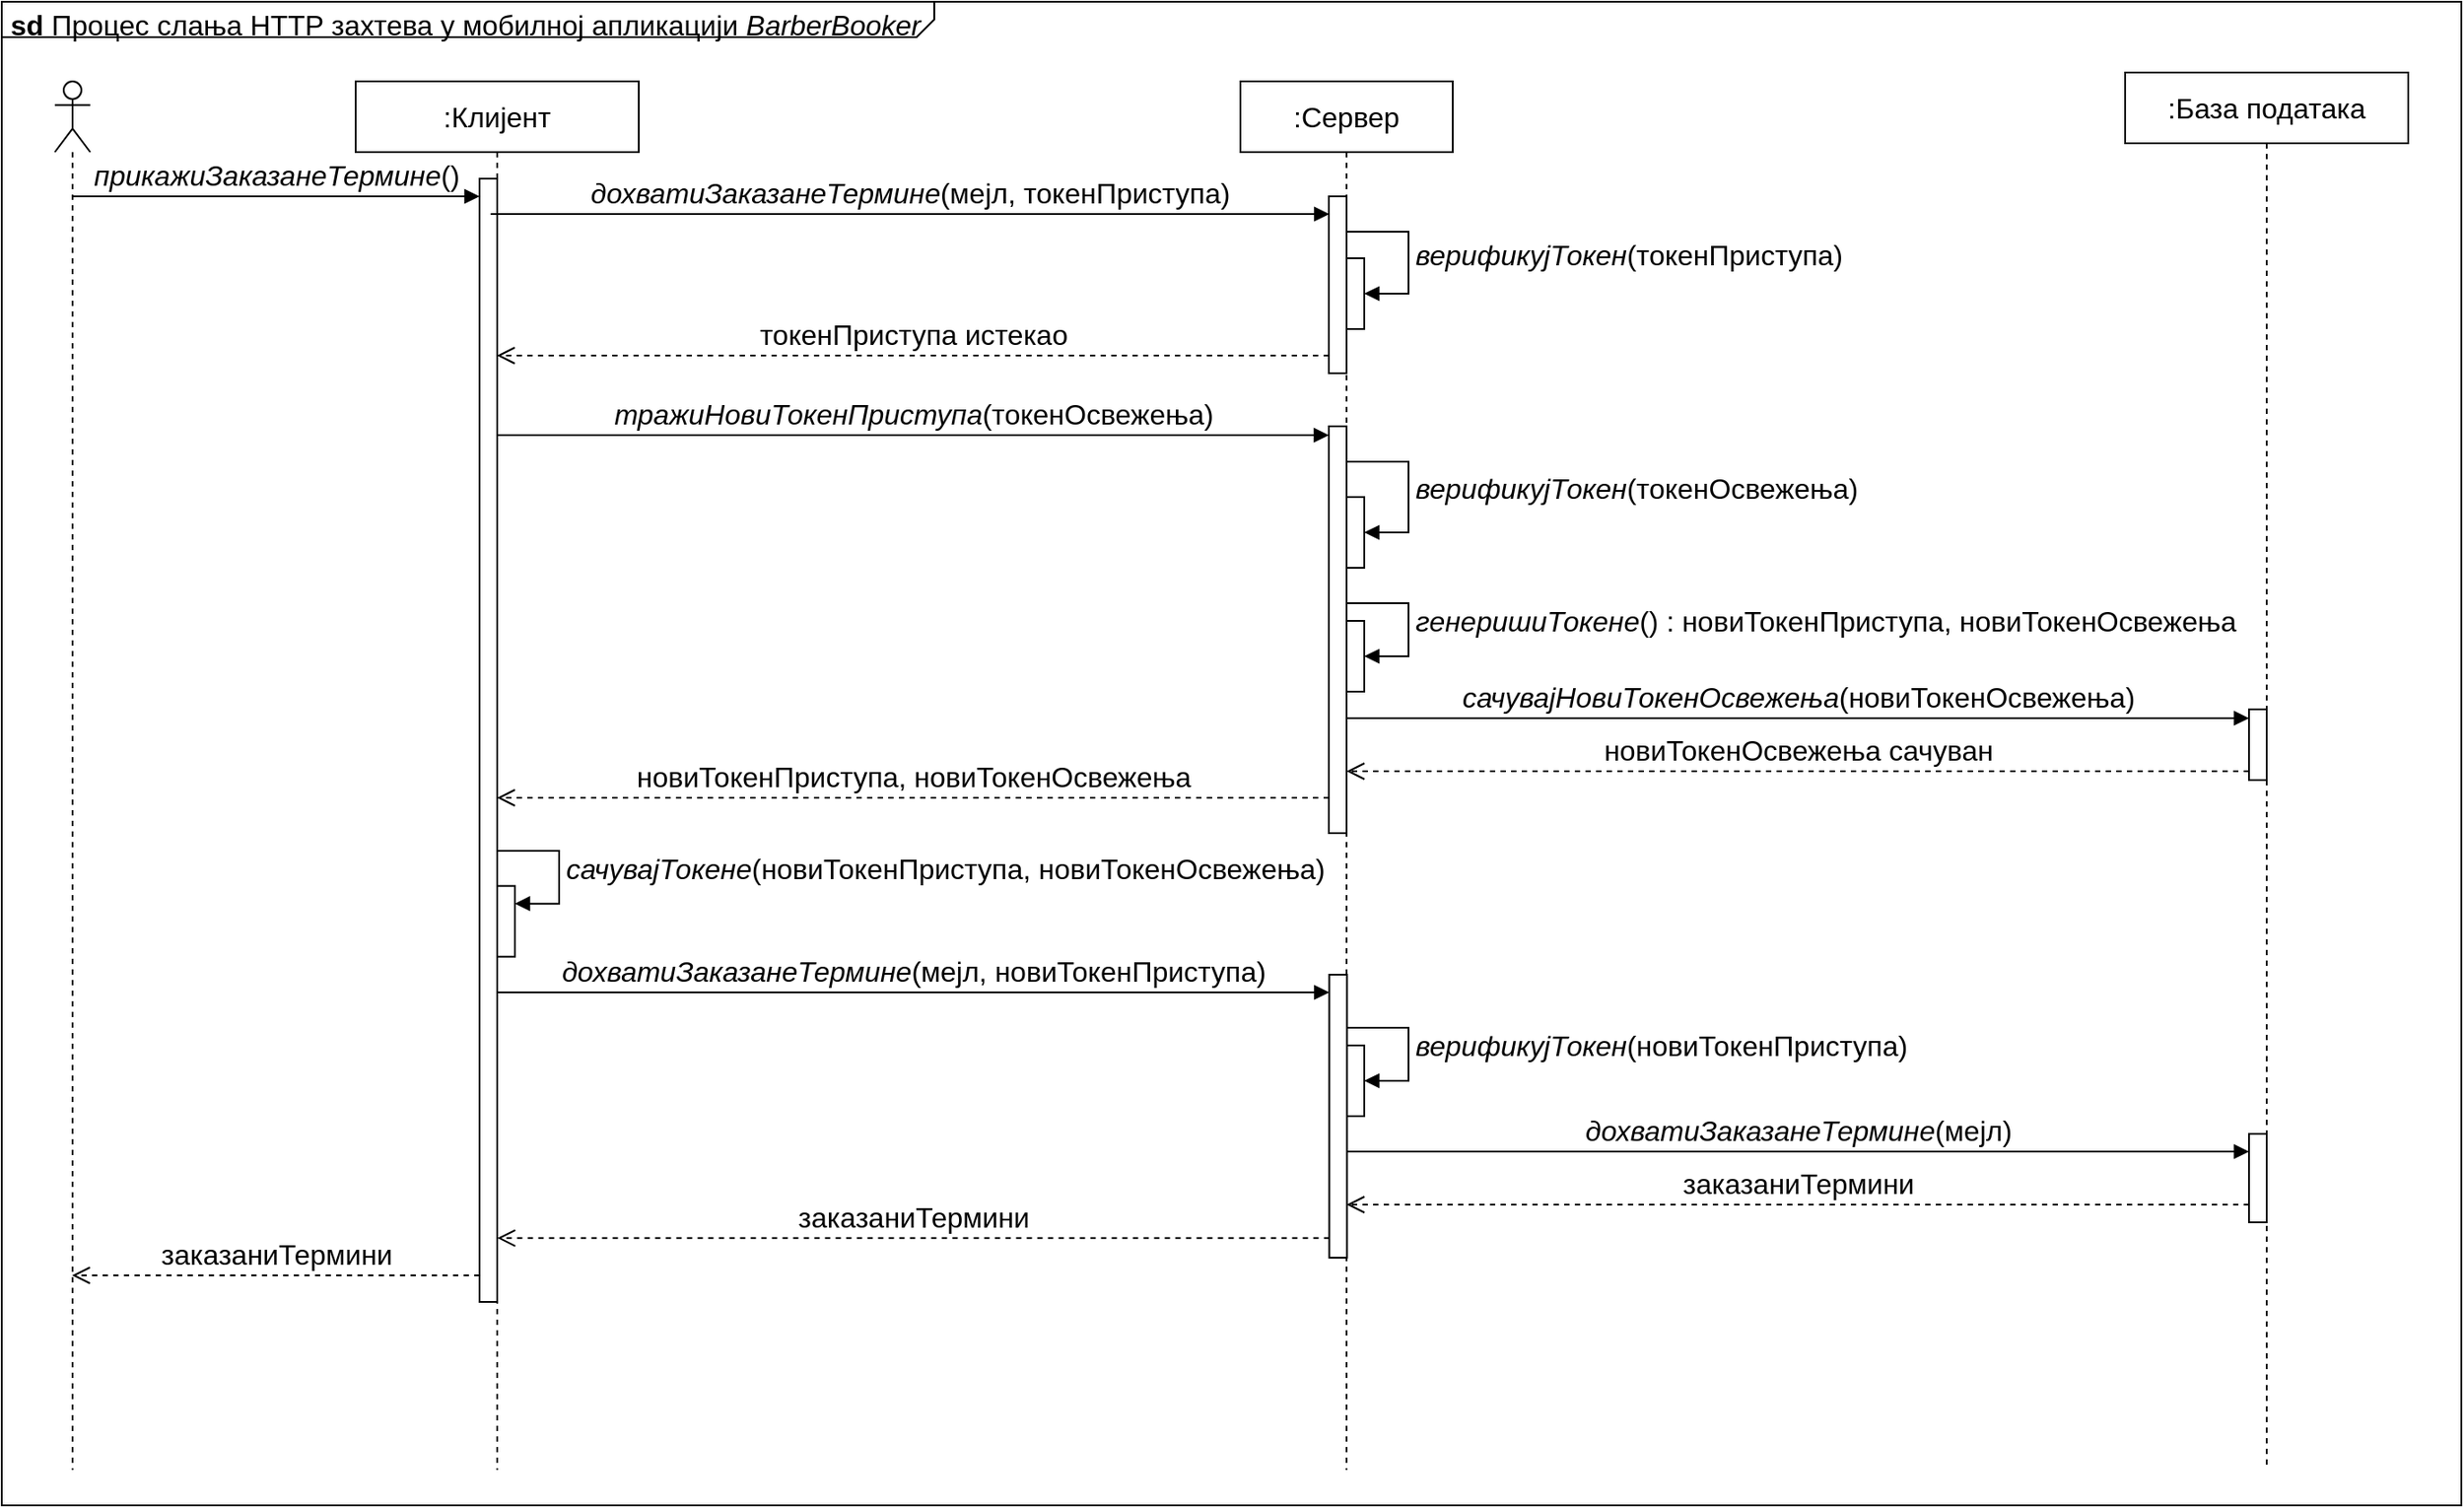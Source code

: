 <mxfile version="28.2.5">
  <diagram id="pq-GqyaZ4IH2je2W0F8g" name="Page-1">
    <mxGraphModel dx="1489" dy="894" grid="1" gridSize="10" guides="1" tooltips="1" connect="1" arrows="1" fold="1" page="1" pageScale="1" pageWidth="1100" pageHeight="850" math="0" shadow="0">
      <root>
        <mxCell id="0" />
        <mxCell id="1" parent="0" />
        <mxCell id="G1B0uhocLdzJD5yewi_9-1" value="&lt;p style=&quot;margin:0px;margin-top:4px;margin-left:5px;text-align:left;&quot;&gt;&lt;font&gt;&lt;b&gt;sd&lt;/b&gt;&amp;nbsp;Процес слања HTTP захтева у мобилној апликацији &lt;i&gt;BarberBooker&lt;/i&gt;&lt;/font&gt;&lt;/p&gt;" style="html=1;shape=mxgraph.sysml.package;overflow=fill;labelX=527.86;align=left;spacingLeft=5;verticalAlign=top;spacingTop=-3;fontSize=16;" parent="1" vertex="1">
          <mxGeometry x="350" y="240" width="1390" height="850" as="geometry" />
        </mxCell>
        <mxCell id="G1B0uhocLdzJD5yewi_9-2" value="" style="shape=umlLifeline;perimeter=lifelinePerimeter;whiteSpace=wrap;html=1;container=1;dropTarget=0;collapsible=0;recursiveResize=0;outlineConnect=0;portConstraint=eastwest;newEdgeStyle={&quot;curved&quot;:0,&quot;rounded&quot;:0};participant=umlActor;fontSize=16;" parent="1" vertex="1">
          <mxGeometry x="380" y="285" width="20" height="785" as="geometry" />
        </mxCell>
        <mxCell id="G1B0uhocLdzJD5yewi_9-3" value="&lt;font&gt;:Клијент&lt;/font&gt;" style="shape=umlLifeline;perimeter=lifelinePerimeter;whiteSpace=wrap;html=1;container=1;dropTarget=0;collapsible=0;recursiveResize=0;outlineConnect=0;portConstraint=eastwest;newEdgeStyle={&quot;curved&quot;:0,&quot;rounded&quot;:0};fontSize=16;" parent="1" vertex="1">
          <mxGeometry x="550" y="285" width="160" height="785" as="geometry" />
        </mxCell>
        <mxCell id="G1B0uhocLdzJD5yewi_9-4" value="" style="html=1;points=[[0,0,0,0,5],[0,1,0,0,-5],[1,0,0,0,5],[1,1,0,0,-5]];perimeter=orthogonalPerimeter;outlineConnect=0;targetShapes=umlLifeline;portConstraint=eastwest;newEdgeStyle={&quot;curved&quot;:0,&quot;rounded&quot;:0};fontSize=16;" parent="G1B0uhocLdzJD5yewi_9-3" vertex="1">
          <mxGeometry x="70" y="55" width="10" height="635" as="geometry" />
        </mxCell>
        <mxCell id="G1B0uhocLdzJD5yewi_9-43" value="" style="html=1;points=[[0,0,0,0,5],[0,1,0,0,-5],[1,0,0,0,5],[1,1,0,0,-5]];perimeter=orthogonalPerimeter;outlineConnect=0;targetShapes=umlLifeline;portConstraint=eastwest;newEdgeStyle={&quot;curved&quot;:0,&quot;rounded&quot;:0};fontSize=16;" parent="G1B0uhocLdzJD5yewi_9-3" vertex="1">
          <mxGeometry x="80" y="454.84" width="10" height="40" as="geometry" />
        </mxCell>
        <mxCell id="G1B0uhocLdzJD5yewi_9-44" value="&lt;span style=&quot;text-align: center;&quot;&gt;&lt;i&gt;сачувајТокене&lt;/i&gt;(&lt;/span&gt;&lt;span&gt;новиТокенПриступа, новиТокенОсвежења&lt;/span&gt;&lt;span style=&quot;text-align: center;&quot;&gt;)&lt;/span&gt;" style="html=1;align=left;spacingLeft=2;endArrow=block;rounded=0;edgeStyle=orthogonalEdgeStyle;curved=0;rounded=0;exitX=1;exitY=0.648;exitDx=0;exitDy=0;exitPerimeter=0;fontSize=16;" parent="G1B0uhocLdzJD5yewi_9-3" target="G1B0uhocLdzJD5yewi_9-43" edge="1">
          <mxGeometry relative="1" as="geometry">
            <mxPoint x="80" y="435.04" as="sourcePoint" />
            <Array as="points">
              <mxPoint x="115" y="434.84" />
              <mxPoint x="115" y="464.84" />
            </Array>
          </mxGeometry>
        </mxCell>
        <mxCell id="G1B0uhocLdzJD5yewi_9-7" value="&lt;font&gt;:Сервер&lt;/font&gt;" style="shape=umlLifeline;perimeter=lifelinePerimeter;whiteSpace=wrap;html=1;container=1;dropTarget=0;collapsible=0;recursiveResize=0;outlineConnect=0;portConstraint=eastwest;newEdgeStyle={&quot;curved&quot;:0,&quot;rounded&quot;:0};fontSize=16;" parent="1" vertex="1">
          <mxGeometry x="1050" y="285" width="120" height="785" as="geometry" />
        </mxCell>
        <mxCell id="G1B0uhocLdzJD5yewi_9-22" value="" style="html=1;points=[[0,0,0,0,5],[0,1,0,0,-5],[1,0,0,0,5],[1,1,0,0,-5]];perimeter=orthogonalPerimeter;outlineConnect=0;targetShapes=umlLifeline;portConstraint=eastwest;newEdgeStyle={&quot;curved&quot;:0,&quot;rounded&quot;:0};fontSize=16;" parent="G1B0uhocLdzJD5yewi_9-7" vertex="1">
          <mxGeometry x="60" y="100" width="10" height="40" as="geometry" />
        </mxCell>
        <mxCell id="G1B0uhocLdzJD5yewi_9-29" value="" style="html=1;points=[[0,0,0,0,5],[0,1,0,0,-5],[1,0,0,0,5],[1,1,0,0,-5]];perimeter=orthogonalPerimeter;outlineConnect=0;targetShapes=umlLifeline;portConstraint=eastwest;newEdgeStyle={&quot;curved&quot;:0,&quot;rounded&quot;:0};fontSize=16;" parent="G1B0uhocLdzJD5yewi_9-7" vertex="1">
          <mxGeometry x="60" y="235" width="10" height="40" as="geometry" />
        </mxCell>
        <mxCell id="G1B0uhocLdzJD5yewi_9-40" value="" style="html=1;points=[[0,0,0,0,5],[0,1,0,0,-5],[1,0,0,0,5],[1,1,0,0,-5]];perimeter=orthogonalPerimeter;outlineConnect=0;targetShapes=umlLifeline;portConstraint=eastwest;newEdgeStyle={&quot;curved&quot;:0,&quot;rounded&quot;:0};fontSize=16;" parent="G1B0uhocLdzJD5yewi_9-7" vertex="1">
          <mxGeometry x="60" y="545" width="10" height="40" as="geometry" />
        </mxCell>
        <mxCell id="G1B0uhocLdzJD5yewi_9-10" value="&lt;font&gt;:База података&lt;/font&gt;" style="shape=umlLifeline;perimeter=lifelinePerimeter;whiteSpace=wrap;html=1;container=1;dropTarget=0;collapsible=0;recursiveResize=0;outlineConnect=0;portConstraint=eastwest;newEdgeStyle={&quot;curved&quot;:0,&quot;rounded&quot;:0};fontSize=16;" parent="1" vertex="1">
          <mxGeometry x="1550" y="280" width="160" height="790" as="geometry" />
        </mxCell>
        <mxCell id="G1B0uhocLdzJD5yewi_9-36" value="" style="html=1;points=[[0,0,0,0,5],[0,1,0,0,-5],[1,0,0,0,5],[1,1,0,0,-5]];perimeter=orthogonalPerimeter;outlineConnect=0;targetShapes=umlLifeline;portConstraint=eastwest;newEdgeStyle={&quot;curved&quot;:0,&quot;rounded&quot;:0};fontSize=16;" parent="G1B0uhocLdzJD5yewi_9-10" vertex="1">
          <mxGeometry x="70" y="600" width="10" height="50" as="geometry" />
        </mxCell>
        <mxCell id="G1B0uhocLdzJD5yewi_9-13" value="&lt;span&gt;&lt;i&gt;прикажиЗаказанеТермине&lt;/i&gt;()&lt;/span&gt;" style="html=1;verticalAlign=bottom;endArrow=block;curved=0;rounded=0;fontSize=16;" parent="1" source="G1B0uhocLdzJD5yewi_9-2" edge="1">
          <mxGeometry relative="1" as="geometry">
            <mxPoint x="420" y="350" as="sourcePoint" />
            <mxPoint x="620" y="350" as="targetPoint" />
          </mxGeometry>
        </mxCell>
        <mxCell id="G1B0uhocLdzJD5yewi_9-14" value="" style="html=1;points=[[0,0,0,0,5],[0,1,0,0,-5],[1,0,0,0,5],[1,1,0,0,-5]];perimeter=orthogonalPerimeter;outlineConnect=0;targetShapes=umlLifeline;portConstraint=eastwest;newEdgeStyle={&quot;curved&quot;:0,&quot;rounded&quot;:0};fontSize=16;" parent="1" vertex="1">
          <mxGeometry x="1100" y="350" width="10" height="100" as="geometry" />
        </mxCell>
        <mxCell id="G1B0uhocLdzJD5yewi_9-15" value="&lt;i&gt;дохватиЗаказанеТермине&lt;/i&gt;&lt;span&gt;(мејл, токенПриступа)&lt;/span&gt;" style="html=1;verticalAlign=bottom;endArrow=block;curved=0;rounded=0;entryX=0.3;entryY=0.171;entryDx=0;entryDy=0;fontSize=16;entryPerimeter=0;" parent="1" edge="1">
          <mxGeometry relative="1" as="geometry">
            <mxPoint x="626.301" y="360.0" as="sourcePoint" />
            <mxPoint x="1100.23" y="360.0" as="targetPoint" />
          </mxGeometry>
        </mxCell>
        <mxCell id="G1B0uhocLdzJD5yewi_9-21" value="&lt;span&gt;заказаниТермини&lt;/span&gt;" style="html=1;verticalAlign=bottom;endArrow=open;dashed=1;endSize=8;curved=0;rounded=0;fontSize=16;" parent="1" edge="1">
          <mxGeometry relative="1" as="geometry">
            <mxPoint x="389.7" y="960" as="targetPoint" />
            <mxPoint x="620" y="960" as="sourcePoint" />
          </mxGeometry>
        </mxCell>
        <mxCell id="G1B0uhocLdzJD5yewi_9-23" value="&lt;font&gt;&lt;i&gt;верификујТокен&lt;/i&gt;(токенПриступа)&lt;/font&gt;" style="html=1;align=left;spacingLeft=2;endArrow=block;rounded=0;edgeStyle=orthogonalEdgeStyle;curved=0;rounded=0;fontSize=16;" parent="1" source="G1B0uhocLdzJD5yewi_9-14" target="G1B0uhocLdzJD5yewi_9-22" edge="1">
          <mxGeometry relative="1" as="geometry">
            <mxPoint x="1115" y="380" as="sourcePoint" />
            <Array as="points">
              <mxPoint x="1145" y="370" />
              <mxPoint x="1145" y="405" />
            </Array>
          </mxGeometry>
        </mxCell>
        <mxCell id="G1B0uhocLdzJD5yewi_9-25" value="&lt;span&gt;токенПриступа истекао&lt;/span&gt;" style="html=1;verticalAlign=bottom;endArrow=open;dashed=1;endSize=8;curved=0;rounded=0;fontSize=16;" parent="1" source="G1B0uhocLdzJD5yewi_9-14" edge="1">
          <mxGeometry relative="1" as="geometry">
            <mxPoint x="629.786" y="440" as="targetPoint" />
            <mxPoint x="1050" y="440" as="sourcePoint" />
          </mxGeometry>
        </mxCell>
        <mxCell id="G1B0uhocLdzJD5yewi_9-26" value="" style="html=1;points=[[0,0,0,0,5],[0,1,0,0,-5],[1,0,0,0,5],[1,1,0,0,-5]];perimeter=orthogonalPerimeter;outlineConnect=0;targetShapes=umlLifeline;portConstraint=eastwest;newEdgeStyle={&quot;curved&quot;:0,&quot;rounded&quot;:0};fontSize=16;" parent="1" vertex="1">
          <mxGeometry x="1100" y="480" width="10" height="230" as="geometry" />
        </mxCell>
        <mxCell id="G1B0uhocLdzJD5yewi_9-27" value="&lt;font&gt;&lt;i&gt;тражиНовиТокенПриступа&lt;/i&gt;(токенОсвежења)&lt;/font&gt;" style="html=1;verticalAlign=bottom;endArrow=block;curved=0;rounded=0;entryX=0;entryY=0;entryDx=0;entryDy=5;fontSize=16;" parent="1" source="G1B0uhocLdzJD5yewi_9-3" target="G1B0uhocLdzJD5yewi_9-26" edge="1">
          <mxGeometry relative="1" as="geometry">
            <mxPoint x="980" y="485" as="sourcePoint" />
          </mxGeometry>
        </mxCell>
        <mxCell id="G1B0uhocLdzJD5yewi_9-28" value="&lt;span style=&quot;text-align: left;&quot;&gt;новиТокенПриступа, новиТокенОсвежења&lt;/span&gt;" style="html=1;verticalAlign=bottom;endArrow=open;dashed=1;endSize=8;curved=0;rounded=0;fontSize=16;" parent="1" source="G1B0uhocLdzJD5yewi_9-26" edge="1">
          <mxGeometry relative="1" as="geometry">
            <mxPoint x="629.894" y="690.0" as="targetPoint" />
            <mxPoint x="1050" y="690.0" as="sourcePoint" />
          </mxGeometry>
        </mxCell>
        <mxCell id="G1B0uhocLdzJD5yewi_9-30" value="&lt;font&gt;&lt;i&gt;верификујТокен&lt;/i&gt;(токенОсвежења)&lt;/font&gt;" style="html=1;align=left;spacingLeft=2;endArrow=block;rounded=0;edgeStyle=orthogonalEdgeStyle;curved=0;rounded=0;fontSize=16;" parent="1" source="G1B0uhocLdzJD5yewi_9-26" target="G1B0uhocLdzJD5yewi_9-29" edge="1">
          <mxGeometry relative="1" as="geometry">
            <mxPoint x="1115" y="500" as="sourcePoint" />
            <Array as="points">
              <mxPoint x="1145" y="500" />
              <mxPoint x="1145" y="540" />
            </Array>
          </mxGeometry>
        </mxCell>
        <mxCell id="G1B0uhocLdzJD5yewi_9-31" value="" style="html=1;points=[[0,0,0,0,5],[0,1,0,0,-5],[1,0,0,0,5],[1,1,0,0,-5]];perimeter=orthogonalPerimeter;outlineConnect=0;targetShapes=umlLifeline;portConstraint=eastwest;newEdgeStyle={&quot;curved&quot;:0,&quot;rounded&quot;:0};fontSize=16;" parent="1" vertex="1">
          <mxGeometry x="1110" y="590" width="10" height="40" as="geometry" />
        </mxCell>
        <mxCell id="G1B0uhocLdzJD5yewi_9-32" value="&lt;font&gt;&lt;i&gt;генеришиТокене&lt;/i&gt;() : новиТокенПриступа, новиТокенОсвежења&lt;/font&gt;" style="html=1;align=left;spacingLeft=2;endArrow=block;rounded=0;edgeStyle=orthogonalEdgeStyle;curved=0;rounded=0;fontSize=16;" parent="1" source="G1B0uhocLdzJD5yewi_9-26" target="G1B0uhocLdzJD5yewi_9-31" edge="1">
          <mxGeometry relative="1" as="geometry">
            <mxPoint x="1115" y="570" as="sourcePoint" />
            <Array as="points">
              <mxPoint x="1145" y="580" />
              <mxPoint x="1145" y="610" />
            </Array>
          </mxGeometry>
        </mxCell>
        <mxCell id="G1B0uhocLdzJD5yewi_9-33" value="" style="html=1;points=[[0,0,0,0,5],[0,1,0,0,-5],[1,0,0,0,5],[1,1,0,0,-5]];perimeter=orthogonalPerimeter;outlineConnect=0;targetShapes=umlLifeline;portConstraint=eastwest;newEdgeStyle={&quot;curved&quot;:0,&quot;rounded&quot;:0};fontSize=16;" parent="1" vertex="1">
          <mxGeometry x="1100.23" y="790" width="10" height="160" as="geometry" />
        </mxCell>
        <mxCell id="G1B0uhocLdzJD5yewi_9-34" value="&lt;i&gt;дохватиЗаказанеТермине&lt;/i&gt;&lt;span&gt;(мејл,&amp;nbsp;&lt;/span&gt;&lt;span style=&quot;text-align: left;&quot;&gt;новиТокенПриступа&lt;/span&gt;&lt;span&gt;)&lt;/span&gt;" style="html=1;verticalAlign=bottom;endArrow=block;curved=0;rounded=0;fontSize=16;" parent="1" target="G1B0uhocLdzJD5yewi_9-33" edge="1">
          <mxGeometry relative="1" as="geometry">
            <mxPoint x="629.778" y="800.0" as="sourcePoint" />
            <mxPoint x="1050.23" y="800.0" as="targetPoint" />
          </mxGeometry>
        </mxCell>
        <mxCell id="G1B0uhocLdzJD5yewi_9-35" value="&lt;span&gt;заказаниТермини&lt;/span&gt;" style="html=1;verticalAlign=bottom;endArrow=open;dashed=1;endSize=8;curved=0;rounded=0;fontSize=16;" parent="1" source="G1B0uhocLdzJD5yewi_9-33" edge="1">
          <mxGeometry relative="1" as="geometry">
            <mxPoint x="630.085" y="938.89" as="targetPoint" />
            <mxPoint x="1050.23" y="938.89" as="sourcePoint" />
          </mxGeometry>
        </mxCell>
        <mxCell id="G1B0uhocLdzJD5yewi_9-37" value="&lt;i&gt;дохватиЗаказанеТермине&lt;/i&gt;&lt;span&gt;(&lt;/span&gt;&lt;span style=&quot;text-align: left;&quot;&gt;мејл&lt;/span&gt;&lt;span&gt;)&lt;/span&gt;" style="html=1;verticalAlign=bottom;endArrow=block;curved=0;rounded=0;fontSize=16;" parent="1" target="G1B0uhocLdzJD5yewi_9-36" edge="1">
          <mxGeometry relative="1" as="geometry">
            <mxPoint x="1110" y="890" as="sourcePoint" />
            <mxPoint x="1510.0" y="890.06" as="targetPoint" />
          </mxGeometry>
        </mxCell>
        <mxCell id="G1B0uhocLdzJD5yewi_9-38" value="&lt;font&gt;заказаниТермини&lt;/font&gt;" style="html=1;verticalAlign=bottom;endArrow=open;dashed=1;endSize=8;curved=0;rounded=0;fontSize=16;" parent="1" source="G1B0uhocLdzJD5yewi_9-36" edge="1">
          <mxGeometry relative="1" as="geometry">
            <mxPoint x="1110" y="920" as="targetPoint" />
            <mxPoint x="1509.77" y="920" as="sourcePoint" />
          </mxGeometry>
        </mxCell>
        <mxCell id="G1B0uhocLdzJD5yewi_9-41" value="&lt;i&gt;верификујТокен&lt;/i&gt;&lt;span&gt;(&lt;/span&gt;&lt;span&gt;новиТокенПриступа&lt;/span&gt;&lt;span&gt;)&lt;/span&gt;" style="html=1;align=left;spacingLeft=2;endArrow=block;rounded=0;edgeStyle=orthogonalEdgeStyle;curved=0;rounded=0;fontSize=16;" parent="1" source="G1B0uhocLdzJD5yewi_9-33" target="G1B0uhocLdzJD5yewi_9-40" edge="1">
          <mxGeometry relative="1" as="geometry">
            <mxPoint x="1115.23" y="870" as="sourcePoint" />
            <Array as="points">
              <mxPoint x="1145" y="820" />
              <mxPoint x="1145" y="850" />
            </Array>
            <mxPoint x="1120.23" y="910" as="targetPoint" />
          </mxGeometry>
        </mxCell>
        <mxCell id="G1B0uhocLdzJD5yewi_9-46" value="" style="html=1;points=[[0,0,0,0,5],[0,1,0,0,-5],[1,0,0,0,5],[1,1,0,0,-5]];perimeter=orthogonalPerimeter;outlineConnect=0;targetShapes=umlLifeline;portConstraint=eastwest;newEdgeStyle={&quot;curved&quot;:0,&quot;rounded&quot;:0};fontSize=16;" parent="1" vertex="1">
          <mxGeometry x="1620" y="640" width="10" height="40" as="geometry" />
        </mxCell>
        <mxCell id="G1B0uhocLdzJD5yewi_9-47" value="&lt;span&gt;&lt;i&gt;сачувајНовиТокенОсвежења&lt;/i&gt;(&lt;/span&gt;&lt;span style=&quot;text-align: left;&quot;&gt;новиТокенОсвежења&lt;/span&gt;&lt;span&gt;)&lt;/span&gt;" style="html=1;verticalAlign=bottom;endArrow=block;curved=0;rounded=0;entryX=0;entryY=0;entryDx=0;entryDy=5;fontSize=16;" parent="1" source="G1B0uhocLdzJD5yewi_9-7" target="G1B0uhocLdzJD5yewi_9-46" edge="1">
          <mxGeometry relative="1" as="geometry">
            <mxPoint x="1440" y="645" as="sourcePoint" />
          </mxGeometry>
        </mxCell>
        <mxCell id="G1B0uhocLdzJD5yewi_9-48" value="&lt;span style=&quot;text-align: left;&quot;&gt;новиТокенОсвежења сачуван&lt;/span&gt;" style="html=1;verticalAlign=bottom;endArrow=open;dashed=1;endSize=8;curved=0;rounded=0;exitX=0;exitY=1;exitDx=0;exitDy=-5;fontSize=16;" parent="1" source="G1B0uhocLdzJD5yewi_9-46" target="G1B0uhocLdzJD5yewi_9-7" edge="1">
          <mxGeometry relative="1" as="geometry">
            <mxPoint x="1440" y="715" as="targetPoint" />
          </mxGeometry>
        </mxCell>
      </root>
    </mxGraphModel>
  </diagram>
</mxfile>
